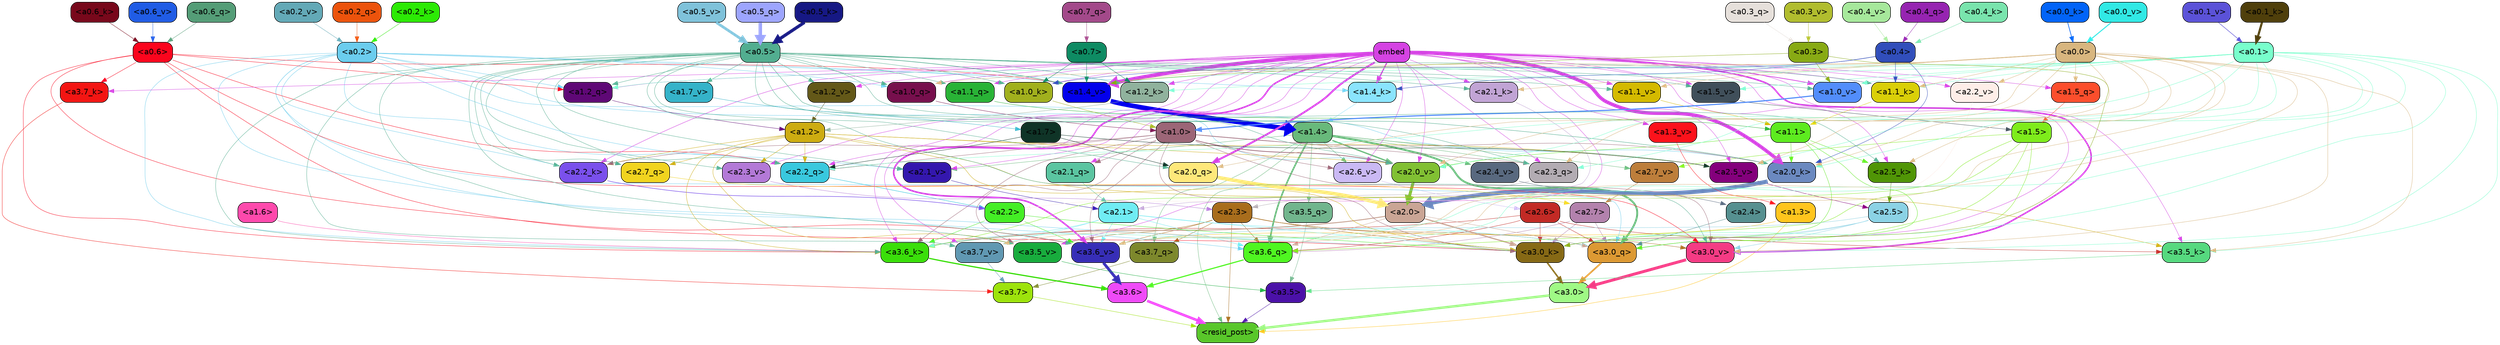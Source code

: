 strict digraph "" {
	graph [bgcolor=transparent,
		layout=dot,
		overlap=false,
		splines=true
	];
	"<a3.7>"	[color=black,
		fillcolor="#9de30c",
		fontname=Helvetica,
		shape=box,
		style="filled, rounded"];
	"<resid_post>"	[color=black,
		fillcolor="#59c72a",
		fontname=Helvetica,
		shape=box,
		style="filled, rounded"];
	"<a3.7>" -> "<resid_post>"	[color="#9de30c",
		penwidth=0.6239100098609924];
	"<a3.6>"	[color=black,
		fillcolor="#ef4af8",
		fontname=Helvetica,
		shape=box,
		style="filled, rounded"];
	"<a3.6>" -> "<resid_post>"	[color="#ef4af8",
		penwidth=4.569062113761902];
	"<a3.5>"	[color=black,
		fillcolor="#4b11a8",
		fontname=Helvetica,
		shape=box,
		style="filled, rounded"];
	"<a3.5>" -> "<resid_post>"	[color="#4b11a8",
		penwidth=0.6];
	"<a3.0>"	[color=black,
		fillcolor="#9ff985",
		fontname=Helvetica,
		shape=box,
		style="filled, rounded"];
	"<a3.0>" -> "<resid_post>"	[color="#9ff985",
		penwidth=4.283544182777405];
	"<a2.3>"	[color=black,
		fillcolor="#a86d1c",
		fontname=Helvetica,
		shape=box,
		style="filled, rounded"];
	"<a2.3>" -> "<resid_post>"	[color="#a86d1c",
		penwidth=0.6];
	"<a3.7_q>"	[color=black,
		fillcolor="#7d882c",
		fontname=Helvetica,
		shape=box,
		style="filled, rounded"];
	"<a2.3>" -> "<a3.7_q>"	[color="#a86d1c",
		penwidth=0.6];
	"<a3.6_q>"	[color=black,
		fillcolor="#4ff621",
		fontname=Helvetica,
		shape=box,
		style="filled, rounded"];
	"<a2.3>" -> "<a3.6_q>"	[color="#a86d1c",
		penwidth=0.6];
	"<a3.0_q>"	[color=black,
		fillcolor="#dc9933",
		fontname=Helvetica,
		shape=box,
		style="filled, rounded"];
	"<a2.3>" -> "<a3.0_q>"	[color="#a86d1c",
		penwidth=0.6];
	"<a3.0_k>"	[color=black,
		fillcolor="#866915",
		fontname=Helvetica,
		shape=box,
		style="filled, rounded"];
	"<a2.3>" -> "<a3.0_k>"	[color="#a86d1c",
		penwidth=0.6];
	"<a3.6_v>"	[color=black,
		fillcolor="#372eb7",
		fontname=Helvetica,
		shape=box,
		style="filled, rounded"];
	"<a2.3>" -> "<a3.6_v>"	[color="#a86d1c",
		penwidth=0.6];
	"<a3.5_v>"	[color=black,
		fillcolor="#18ac3d",
		fontname=Helvetica,
		shape=box,
		style="filled, rounded"];
	"<a2.3>" -> "<a3.5_v>"	[color="#a86d1c",
		penwidth=0.6];
	"<a3.0_v>"	[color=black,
		fillcolor="#f43b84",
		fontname=Helvetica,
		shape=box,
		style="filled, rounded"];
	"<a2.3>" -> "<a3.0_v>"	[color="#a86d1c",
		penwidth=0.6];
	"<a1.4>"	[color=black,
		fillcolor="#68b97b",
		fontname=Helvetica,
		shape=box,
		style="filled, rounded"];
	"<a1.4>" -> "<resid_post>"	[color="#68b97b",
		penwidth=0.6];
	"<a1.4>" -> "<a3.7_q>"	[color="#68b97b",
		penwidth=0.6];
	"<a1.4>" -> "<a3.6_q>"	[color="#68b97b",
		penwidth=2.7934007048606873];
	"<a3.5_q>"	[color=black,
		fillcolor="#71b58d",
		fontname=Helvetica,
		shape=box,
		style="filled, rounded"];
	"<a1.4>" -> "<a3.5_q>"	[color="#68b97b",
		penwidth=0.6];
	"<a1.4>" -> "<a3.0_q>"	[color="#68b97b",
		penwidth=3.340754985809326];
	"<a2.3_q>"	[color=black,
		fillcolor="#b3acb3",
		fontname=Helvetica,
		shape=box,
		style="filled, rounded"];
	"<a1.4>" -> "<a2.3_q>"	[color="#68b97b",
		penwidth=0.6];
	"<a2.7_v>"	[color=black,
		fillcolor="#bd7e3b",
		fontname=Helvetica,
		shape=box,
		style="filled, rounded"];
	"<a1.4>" -> "<a2.7_v>"	[color="#68b97b",
		penwidth=0.6];
	"<a2.6_v>"	[color=black,
		fillcolor="#cab9f4",
		fontname=Helvetica,
		shape=box,
		style="filled, rounded"];
	"<a1.4>" -> "<a2.6_v>"	[color="#68b97b",
		penwidth=0.6];
	"<a2.5_v>"	[color=black,
		fillcolor="#84007c",
		fontname=Helvetica,
		shape=box,
		style="filled, rounded"];
	"<a1.4>" -> "<a2.5_v>"	[color="#68b97b",
		penwidth=0.6];
	"<a2.4_v>"	[color=black,
		fillcolor="#59697f",
		fontname=Helvetica,
		shape=box,
		style="filled, rounded"];
	"<a1.4>" -> "<a2.4_v>"	[color="#68b97b",
		penwidth=0.6];
	"<a2.1_v>"	[color=black,
		fillcolor="#3417ae",
		fontname=Helvetica,
		shape=box,
		style="filled, rounded"];
	"<a1.4>" -> "<a2.1_v>"	[color="#68b97b",
		penwidth=0.6];
	"<a2.0_v>"	[color=black,
		fillcolor="#81c033",
		fontname=Helvetica,
		shape=box,
		style="filled, rounded"];
	"<a1.4>" -> "<a2.0_v>"	[color="#68b97b",
		penwidth=2.268759250640869];
	"<a1.3>"	[color=black,
		fillcolor="#ffc51d",
		fontname=Helvetica,
		shape=box,
		style="filled, rounded"];
	"<a1.3>" -> "<resid_post>"	[color="#ffc51d",
		penwidth=0.6];
	"<a1.3>" -> "<a3.6_v>"	[color="#ffc51d",
		penwidth=0.6];
	"<a3.7_q>" -> "<a3.7>"	[color="#7d882c",
		penwidth=0.6];
	"<a3.6_q>" -> "<a3.6>"	[color="#4ff621",
		penwidth=2.0347584784030914];
	"<a3.5_q>" -> "<a3.5>"	[color="#71b58d",
		penwidth=0.6];
	"<a3.0_q>" -> "<a3.0>"	[color="#dc9933",
		penwidth=2.8635367155075073];
	"<a3.7_k>"	[color=black,
		fillcolor="#f31513",
		fontname=Helvetica,
		shape=box,
		style="filled, rounded"];
	"<a3.7_k>" -> "<a3.7>"	[color="#f31513",
		penwidth=0.6];
	"<a3.6_k>"	[color=black,
		fillcolor="#3adf0a",
		fontname=Helvetica,
		shape=box,
		style="filled, rounded"];
	"<a3.6_k>" -> "<a3.6>"	[color="#3adf0a",
		penwidth=2.1760786175727844];
	"<a3.5_k>"	[color=black,
		fillcolor="#56d97f",
		fontname=Helvetica,
		shape=box,
		style="filled, rounded"];
	"<a3.5_k>" -> "<a3.5>"	[color="#56d97f",
		penwidth=0.6];
	"<a3.0_k>" -> "<a3.0>"	[color="#866915",
		penwidth=2.632905662059784];
	"<a3.7_v>"	[color=black,
		fillcolor="#6098b2",
		fontname=Helvetica,
		shape=box,
		style="filled, rounded"];
	"<a3.7_v>" -> "<a3.7>"	[color="#6098b2",
		penwidth=0.6];
	"<a3.6_v>" -> "<a3.6>"	[color="#372eb7",
		penwidth=4.981305837631226];
	"<a3.5_v>" -> "<a3.5>"	[color="#18ac3d",
		penwidth=0.6];
	"<a3.0_v>" -> "<a3.0>"	[color="#f43b84",
		penwidth=5.168330669403076];
	"<a2.7>"	[color=black,
		fillcolor="#b382ad",
		fontname=Helvetica,
		shape=box,
		style="filled, rounded"];
	"<a2.7>" -> "<a3.6_q>"	[color="#b382ad",
		penwidth=0.6];
	"<a2.7>" -> "<a3.0_q>"	[color="#b382ad",
		penwidth=0.6];
	"<a2.7>" -> "<a3.0_k>"	[color="#b382ad",
		penwidth=0.6];
	"<a2.6>"	[color=black,
		fillcolor="#c22a25",
		fontname=Helvetica,
		shape=box,
		style="filled, rounded"];
	"<a2.6>" -> "<a3.6_q>"	[color="#c22a25",
		penwidth=0.6];
	"<a2.6>" -> "<a3.0_q>"	[color="#c22a25",
		penwidth=0.6];
	"<a2.6>" -> "<a3.6_k>"	[color="#c22a25",
		penwidth=0.6];
	"<a2.6>" -> "<a3.5_k>"	[color="#c22a25",
		penwidth=0.6];
	"<a2.6>" -> "<a3.0_k>"	[color="#c22a25",
		penwidth=0.6];
	"<a2.1>"	[color=black,
		fillcolor="#70ecf3",
		fontname=Helvetica,
		shape=box,
		style="filled, rounded"];
	"<a2.1>" -> "<a3.6_q>"	[color="#70ecf3",
		penwidth=0.6];
	"<a2.1>" -> "<a3.0_q>"	[color="#70ecf3",
		penwidth=0.6];
	"<a2.1>" -> "<a3.6_k>"	[color="#70ecf3",
		penwidth=0.6];
	"<a2.1>" -> "<a3.0_k>"	[color="#70ecf3",
		penwidth=0.6];
	"<a2.1>" -> "<a3.7_v>"	[color="#70ecf3",
		penwidth=0.6];
	"<a2.1>" -> "<a3.6_v>"	[color="#70ecf3",
		penwidth=0.6];
	"<a2.0>"	[color=black,
		fillcolor="#caa595",
		fontname=Helvetica,
		shape=box,
		style="filled, rounded"];
	"<a2.0>" -> "<a3.6_q>"	[color="#caa595",
		penwidth=0.6];
	"<a2.0>" -> "<a3.0_q>"	[color="#caa595",
		penwidth=0.6];
	"<a2.0>" -> "<a3.6_k>"	[color="#caa595",
		penwidth=1.6382827460765839];
	"<a2.0>" -> "<a3.0_k>"	[color="#caa595",
		penwidth=2.161143198609352];
	"<a1.5>"	[color=black,
		fillcolor="#7eec1b",
		fontname=Helvetica,
		shape=box,
		style="filled, rounded"];
	"<a1.5>" -> "<a3.6_q>"	[color="#7eec1b",
		penwidth=0.6];
	"<a1.5>" -> "<a3.0_q>"	[color="#7eec1b",
		penwidth=0.6];
	"<a1.5>" -> "<a3.6_k>"	[color="#7eec1b",
		penwidth=0.6];
	"<a1.5>" -> "<a3.0_k>"	[color="#7eec1b",
		penwidth=0.6];
	"<a1.5>" -> "<a2.7_v>"	[color="#7eec1b",
		penwidth=0.6];
	"<a0.2>"	[color=black,
		fillcolor="#6bcdee",
		fontname=Helvetica,
		shape=box,
		style="filled, rounded"];
	"<a0.2>" -> "<a3.6_q>"	[color="#6bcdee",
		penwidth=0.6];
	"<a0.2>" -> "<a3.0_q>"	[color="#6bcdee",
		penwidth=0.6];
	"<a0.2>" -> "<a3.6_k>"	[color="#6bcdee",
		penwidth=0.6];
	"<a0.2>" -> "<a3.0_k>"	[color="#6bcdee",
		penwidth=0.6];
	"<a2.2_q>"	[color=black,
		fillcolor="#39c8de",
		fontname=Helvetica,
		shape=box,
		style="filled, rounded"];
	"<a0.2>" -> "<a2.2_q>"	[color="#6bcdee",
		penwidth=0.6];
	"<a2.2_k>"	[color=black,
		fillcolor="#7a50ec",
		fontname=Helvetica,
		shape=box,
		style="filled, rounded"];
	"<a0.2>" -> "<a2.2_k>"	[color="#6bcdee",
		penwidth=0.6];
	"<a2.0_k>"	[color=black,
		fillcolor="#6b89c0",
		fontname=Helvetica,
		shape=box,
		style="filled, rounded"];
	"<a0.2>" -> "<a2.0_k>"	[color="#6bcdee",
		penwidth=0.6];
	"<a0.2>" -> "<a2.1_v>"	[color="#6bcdee",
		penwidth=0.6];
	"<a0.2>" -> "<a2.0_v>"	[color="#6bcdee",
		penwidth=0.6];
	"<a1.2_q>"	[color=black,
		fillcolor="#5f0876",
		fontname=Helvetica,
		shape=box,
		style="filled, rounded"];
	"<a0.2>" -> "<a1.2_q>"	[color="#6bcdee",
		penwidth=0.6];
	"<a1.0_q>"	[color=black,
		fillcolor="#770f4d",
		fontname=Helvetica,
		shape=box,
		style="filled, rounded"];
	"<a0.2>" -> "<a1.0_q>"	[color="#6bcdee",
		penwidth=0.6];
	"<a1.4_k>"	[color=black,
		fillcolor="#8ae4fd",
		fontname=Helvetica,
		shape=box,
		style="filled, rounded"];
	"<a0.2>" -> "<a1.4_k>"	[color="#6bcdee",
		penwidth=0.6];
	"<a1.4_v>"	[color=black,
		fillcolor="#0300eb",
		fontname=Helvetica,
		shape=box,
		style="filled, rounded"];
	"<a0.2>" -> "<a1.4_v>"	[color="#6bcdee",
		penwidth=0.6];
	"<a2.5>"	[color=black,
		fillcolor="#8bd2e5",
		fontname=Helvetica,
		shape=box,
		style="filled, rounded"];
	"<a2.5>" -> "<a3.0_q>"	[color="#8bd2e5",
		penwidth=0.6];
	"<a2.5>" -> "<a3.0_k>"	[color="#8bd2e5",
		penwidth=0.6];
	"<a2.5>" -> "<a3.6_v>"	[color="#8bd2e5",
		penwidth=0.6];
	"<a2.5>" -> "<a3.0_v>"	[color="#8bd2e5",
		penwidth=0.6];
	"<a2.4>"	[color=black,
		fillcolor="#569090",
		fontname=Helvetica,
		shape=box,
		style="filled, rounded"];
	"<a2.4>" -> "<a3.0_q>"	[color="#569090",
		penwidth=0.6];
	"<a1.1>"	[color=black,
		fillcolor="#5deb1f",
		fontname=Helvetica,
		shape=box,
		style="filled, rounded"];
	"<a1.1>" -> "<a3.0_q>"	[color="#5deb1f",
		penwidth=0.6];
	"<a1.1>" -> "<a3.0_k>"	[color="#5deb1f",
		penwidth=0.6];
	"<a2.5_k>"	[color=black,
		fillcolor="#509506",
		fontname=Helvetica,
		shape=box,
		style="filled, rounded"];
	"<a1.1>" -> "<a2.5_k>"	[color="#5deb1f",
		penwidth=0.6];
	"<a1.1>" -> "<a2.0_k>"	[color="#5deb1f",
		penwidth=0.6];
	"<a1.1>" -> "<a2.0_v>"	[color="#5deb1f",
		penwidth=0.6];
	"<a0.6>"	[color=black,
		fillcolor="#fb051d",
		fontname=Helvetica,
		shape=box,
		style="filled, rounded"];
	"<a0.6>" -> "<a3.7_k>"	[color="#fb051d",
		penwidth=0.6];
	"<a0.6>" -> "<a3.6_k>"	[color="#fb051d",
		penwidth=0.6];
	"<a0.6>" -> "<a3.0_k>"	[color="#fb051d",
		penwidth=0.6];
	"<a0.6>" -> "<a3.6_v>"	[color="#fb051d",
		penwidth=0.6];
	"<a0.6>" -> "<a3.0_v>"	[color="#fb051d",
		penwidth=0.6];
	"<a0.6>" -> "<a2.2_q>"	[color="#fb051d",
		penwidth=0.6];
	"<a0.6>" -> "<a1.2_q>"	[color="#fb051d",
		penwidth=0.6];
	"<a0.6>" -> "<a1.4_v>"	[color="#fb051d",
		penwidth=0.6];
	embed	[color=black,
		fillcolor="#d543e3",
		fontname=Helvetica,
		shape=box,
		style="filled, rounded"];
	embed -> "<a3.7_k>"	[color="#d543e3",
		penwidth=0.6];
	embed -> "<a3.6_k>"	[color="#d543e3",
		penwidth=0.6];
	embed -> "<a3.5_k>"	[color="#d543e3",
		penwidth=0.6];
	embed -> "<a3.0_k>"	[color="#d543e3",
		penwidth=0.6];
	embed -> "<a3.7_v>"	[color="#d543e3",
		penwidth=0.6];
	embed -> "<a3.6_v>"	[color="#d543e3",
		penwidth=2.7825746536254883];
	embed -> "<a3.5_v>"	[color="#d543e3",
		penwidth=0.6];
	embed -> "<a3.0_v>"	[color="#d543e3",
		penwidth=2.6950180530548096];
	embed -> "<a2.3_q>"	[color="#d543e3",
		penwidth=0.6];
	embed -> "<a2.2_q>"	[color="#d543e3",
		penwidth=0.6];
	"<a2.1_q>"	[color=black,
		fillcolor="#5bc5a1",
		fontname=Helvetica,
		shape=box,
		style="filled, rounded"];
	embed -> "<a2.1_q>"	[color="#d543e3",
		penwidth=0.6];
	"<a2.0_q>"	[color=black,
		fillcolor="#fee87a",
		fontname=Helvetica,
		shape=box,
		style="filled, rounded"];
	embed -> "<a2.0_q>"	[color="#d543e3",
		penwidth=3.305941343307495];
	embed -> "<a2.5_k>"	[color="#d543e3",
		penwidth=0.6];
	embed -> "<a2.2_k>"	[color="#d543e3",
		penwidth=0.6698317527770996];
	"<a2.1_k>"	[color=black,
		fillcolor="#c1a4d5",
		fontname=Helvetica,
		shape=box,
		style="filled, rounded"];
	embed -> "<a2.1_k>"	[color="#d543e3",
		penwidth=0.6];
	embed -> "<a2.0_k>"	[color="#d543e3",
		penwidth=6.12570995092392];
	embed -> "<a2.6_v>"	[color="#d543e3",
		penwidth=0.6];
	embed -> "<a2.5_v>"	[color="#d543e3",
		penwidth=0.6];
	"<a2.3_v>"	[color=black,
		fillcolor="#b379d7",
		fontname=Helvetica,
		shape=box,
		style="filled, rounded"];
	embed -> "<a2.3_v>"	[color="#d543e3",
		penwidth=0.6];
	"<a2.2_v>"	[color=black,
		fillcolor="#feeee8",
		fontname=Helvetica,
		shape=box,
		style="filled, rounded"];
	embed -> "<a2.2_v>"	[color="#d543e3",
		penwidth=0.6];
	embed -> "<a2.1_v>"	[color="#d543e3",
		penwidth=0.6];
	embed -> "<a2.0_v>"	[color="#d543e3",
		penwidth=0.6];
	"<a1.5_q>"	[color=black,
		fillcolor="#fc4e2c",
		fontname=Helvetica,
		shape=box,
		style="filled, rounded"];
	embed -> "<a1.5_q>"	[color="#d543e3",
		penwidth=0.6];
	embed -> "<a1.2_q>"	[color="#d543e3",
		penwidth=0.6087074279785156];
	"<a1.1_q>"	[color=black,
		fillcolor="#29b336",
		fontname=Helvetica,
		shape=box,
		style="filled, rounded"];
	embed -> "<a1.1_q>"	[color="#d543e3",
		penwidth=0.6];
	embed -> "<a1.0_q>"	[color="#d543e3",
		penwidth=0.6];
	embed -> "<a1.4_k>"	[color="#d543e3",
		penwidth=2.1858973503112793];
	"<a1.2_k>"	[color=black,
		fillcolor="#90b29d",
		fontname=Helvetica,
		shape=box,
		style="filled, rounded"];
	embed -> "<a1.2_k>"	[color="#d543e3",
		penwidth=0.6];
	"<a1.1_k>"	[color=black,
		fillcolor="#dacf08",
		fontname=Helvetica,
		shape=box,
		style="filled, rounded"];
	embed -> "<a1.1_k>"	[color="#d543e3",
		penwidth=0.6];
	"<a1.0_k>"	[color=black,
		fillcolor="#a1b01d",
		fontname=Helvetica,
		shape=box,
		style="filled, rounded"];
	embed -> "<a1.0_k>"	[color="#d543e3",
		penwidth=0.6];
	"<a1.5_v>"	[color=black,
		fillcolor="#404f5a",
		fontname=Helvetica,
		shape=box,
		style="filled, rounded"];
	embed -> "<a1.5_v>"	[color="#d543e3",
		penwidth=0.6];
	embed -> "<a1.4_v>"	[color="#d543e3",
		penwidth=6.590077131986618];
	"<a1.3_v>"	[color=black,
		fillcolor="#fc121b",
		fontname=Helvetica,
		shape=box,
		style="filled, rounded"];
	embed -> "<a1.3_v>"	[color="#d543e3",
		penwidth=0.6];
	"<a1.2_v>"	[color=black,
		fillcolor="#635818",
		fontname=Helvetica,
		shape=box,
		style="filled, rounded"];
	embed -> "<a1.2_v>"	[color="#d543e3",
		penwidth=0.6];
	"<a1.1_v>"	[color=black,
		fillcolor="#d4ba00",
		fontname=Helvetica,
		shape=box,
		style="filled, rounded"];
	embed -> "<a1.1_v>"	[color="#d543e3",
		penwidth=0.6];
	"<a1.0_v>"	[color=black,
		fillcolor="#528dfb",
		fontname=Helvetica,
		shape=box,
		style="filled, rounded"];
	embed -> "<a1.0_v>"	[color="#d543e3",
		penwidth=1.2076449394226074];
	"<a2.2>"	[color=black,
		fillcolor="#44ee25",
		fontname=Helvetica,
		shape=box,
		style="filled, rounded"];
	"<a2.2>" -> "<a3.6_k>"	[color="#44ee25",
		penwidth=0.6];
	"<a2.2>" -> "<a3.0_k>"	[color="#44ee25",
		penwidth=0.6];
	"<a2.2>" -> "<a3.6_v>"	[color="#44ee25",
		penwidth=0.6];
	"<a1.6>"	[color=black,
		fillcolor="#fd49ac",
		fontname=Helvetica,
		shape=box,
		style="filled, rounded"];
	"<a1.6>" -> "<a3.6_k>"	[color="#fd49ac",
		penwidth=0.6];
	"<a1.2>"	[color=black,
		fillcolor="#cdac11",
		fontname=Helvetica,
		shape=box,
		style="filled, rounded"];
	"<a1.2>" -> "<a3.6_k>"	[color="#cdac11",
		penwidth=0.6];
	"<a1.2>" -> "<a3.5_k>"	[color="#cdac11",
		penwidth=0.6];
	"<a1.2>" -> "<a3.0_k>"	[color="#cdac11",
		penwidth=0.6];
	"<a1.2>" -> "<a3.5_v>"	[color="#cdac11",
		penwidth=0.6];
	"<a2.7_q>"	[color=black,
		fillcolor="#f1d41f",
		fontname=Helvetica,
		shape=box,
		style="filled, rounded"];
	"<a1.2>" -> "<a2.7_q>"	[color="#cdac11",
		penwidth=0.6];
	"<a1.2>" -> "<a2.2_q>"	[color="#cdac11",
		penwidth=0.6];
	"<a1.2>" -> "<a2.2_k>"	[color="#cdac11",
		penwidth=0.6];
	"<a1.2>" -> "<a2.5_v>"	[color="#cdac11",
		penwidth=0.6];
	"<a1.2>" -> "<a2.3_v>"	[color="#cdac11",
		penwidth=0.6];
	"<a1.2>" -> "<a2.0_v>"	[color="#cdac11",
		penwidth=0.6];
	"<a1.0>"	[color=black,
		fillcolor="#9c6677",
		fontname=Helvetica,
		shape=box,
		style="filled, rounded"];
	"<a1.0>" -> "<a3.6_k>"	[color="#9c6677",
		penwidth=0.6];
	"<a1.0>" -> "<a3.0_k>"	[color="#9c6677",
		penwidth=0.6];
	"<a1.0>" -> "<a3.6_v>"	[color="#9c6677",
		penwidth=0.6];
	"<a1.0>" -> "<a3.5_v>"	[color="#9c6677",
		penwidth=0.6];
	"<a1.0>" -> "<a3.0_v>"	[color="#9c6677",
		penwidth=0.6];
	"<a1.0>" -> "<a2.3_q>"	[color="#9c6677",
		penwidth=0.6];
	"<a1.0>" -> "<a2.2_q>"	[color="#9c6677",
		penwidth=0.6];
	"<a1.0>" -> "<a2.1_q>"	[color="#9c6677",
		penwidth=0.6];
	"<a1.0>" -> "<a2.2_k>"	[color="#9c6677",
		penwidth=0.6];
	"<a1.0>" -> "<a2.0_k>"	[color="#9c6677",
		penwidth=0.6];
	"<a1.0>" -> "<a2.6_v>"	[color="#9c6677",
		penwidth=0.6];
	"<a1.0>" -> "<a2.0_v>"	[color="#9c6677",
		penwidth=1.2213096618652344];
	"<a0.5>"	[color=black,
		fillcolor="#52ae90",
		fontname=Helvetica,
		shape=box,
		style="filled, rounded"];
	"<a0.5>" -> "<a3.6_k>"	[color="#52ae90",
		penwidth=0.6];
	"<a0.5>" -> "<a3.7_v>"	[color="#52ae90",
		penwidth=0.6];
	"<a0.5>" -> "<a3.6_v>"	[color="#52ae90",
		penwidth=0.6];
	"<a0.5>" -> "<a3.5_v>"	[color="#52ae90",
		penwidth=0.6];
	"<a0.5>" -> "<a3.0_v>"	[color="#52ae90",
		penwidth=0.6];
	"<a0.5>" -> "<a2.7_q>"	[color="#52ae90",
		penwidth=0.6];
	"<a0.5>" -> "<a2.3_q>"	[color="#52ae90",
		penwidth=0.6];
	"<a0.5>" -> "<a2.2_q>"	[color="#52ae90",
		penwidth=0.6];
	"<a0.5>" -> "<a2.0_q>"	[color="#52ae90",
		penwidth=0.6];
	"<a0.5>" -> "<a2.5_k>"	[color="#52ae90",
		penwidth=0.6];
	"<a0.5>" -> "<a2.2_k>"	[color="#52ae90",
		penwidth=0.6];
	"<a0.5>" -> "<a2.1_k>"	[color="#52ae90",
		penwidth=0.6];
	"<a0.5>" -> "<a2.0_k>"	[color="#52ae90",
		penwidth=0.6900839805603027];
	"<a0.5>" -> "<a2.3_v>"	[color="#52ae90",
		penwidth=0.6];
	"<a0.5>" -> "<a2.1_v>"	[color="#52ae90",
		penwidth=0.6];
	"<a0.5>" -> "<a2.0_v>"	[color="#52ae90",
		penwidth=0.6];
	"<a0.5>" -> "<a1.2_q>"	[color="#52ae90",
		penwidth=0.6];
	"<a0.5>" -> "<a1.1_q>"	[color="#52ae90",
		penwidth=0.6];
	"<a0.5>" -> "<a1.0_q>"	[color="#52ae90",
		penwidth=0.6];
	"<a0.5>" -> "<a1.2_k>"	[color="#52ae90",
		penwidth=0.6];
	"<a0.5>" -> "<a1.1_k>"	[color="#52ae90",
		penwidth=0.6];
	"<a0.5>" -> "<a1.0_k>"	[color="#52ae90",
		penwidth=0.6];
	"<a1.7_v>"	[color=black,
		fillcolor="#35b3c9",
		fontname=Helvetica,
		shape=box,
		style="filled, rounded"];
	"<a0.5>" -> "<a1.7_v>"	[color="#52ae90",
		penwidth=0.6];
	"<a0.5>" -> "<a1.5_v>"	[color="#52ae90",
		penwidth=0.6];
	"<a0.5>" -> "<a1.4_v>"	[color="#52ae90",
		penwidth=0.9985027313232422];
	"<a0.5>" -> "<a1.2_v>"	[color="#52ae90",
		penwidth=0.6];
	"<a0.5>" -> "<a1.1_v>"	[color="#52ae90",
		penwidth=0.6];
	"<a0.5>" -> "<a1.0_v>"	[color="#52ae90",
		penwidth=0.6];
	"<a0.1>"	[color=black,
		fillcolor="#78fecc",
		fontname=Helvetica,
		shape=box,
		style="filled, rounded"];
	"<a0.1>" -> "<a3.6_k>"	[color="#78fecc",
		penwidth=0.6];
	"<a0.1>" -> "<a3.5_k>"	[color="#78fecc",
		penwidth=0.6];
	"<a0.1>" -> "<a3.0_k>"	[color="#78fecc",
		penwidth=0.6];
	"<a0.1>" -> "<a3.6_v>"	[color="#78fecc",
		penwidth=0.6];
	"<a0.1>" -> "<a3.0_v>"	[color="#78fecc",
		penwidth=0.6];
	"<a0.1>" -> "<a2.3_q>"	[color="#78fecc",
		penwidth=0.6];
	"<a0.1>" -> "<a2.2_q>"	[color="#78fecc",
		penwidth=0.6];
	"<a0.1>" -> "<a2.0_k>"	[color="#78fecc",
		penwidth=0.6];
	"<a0.1>" -> "<a2.5_v>"	[color="#78fecc",
		penwidth=0.6];
	"<a0.1>" -> "<a2.0_v>"	[color="#78fecc",
		penwidth=0.6];
	"<a0.1>" -> "<a1.2_q>"	[color="#78fecc",
		penwidth=0.6218185424804688];
	"<a0.1>" -> "<a1.2_k>"	[color="#78fecc",
		penwidth=0.6];
	"<a0.1>" -> "<a1.1_k>"	[color="#78fecc",
		penwidth=0.6];
	"<a0.1>" -> "<a1.5_v>"	[color="#78fecc",
		penwidth=0.6];
	"<a0.1>" -> "<a1.4_v>"	[color="#78fecc",
		penwidth=0.6];
	"<a0.1>" -> "<a1.0_v>"	[color="#78fecc",
		penwidth=0.6];
	"<a0.0>"	[color=black,
		fillcolor="#d8b67f",
		fontname=Helvetica,
		shape=box,
		style="filled, rounded"];
	"<a0.0>" -> "<a3.5_k>"	[color="#d8b67f",
		penwidth=0.6];
	"<a0.0>" -> "<a3.7_v>"	[color="#d8b67f",
		penwidth=0.6];
	"<a0.0>" -> "<a3.6_v>"	[color="#d8b67f",
		penwidth=0.6];
	"<a0.0>" -> "<a3.0_v>"	[color="#d8b67f",
		penwidth=0.6];
	"<a0.0>" -> "<a2.3_q>"	[color="#d8b67f",
		penwidth=0.6];
	"<a0.0>" -> "<a2.0_q>"	[color="#d8b67f",
		penwidth=0.6];
	"<a0.0>" -> "<a2.5_k>"	[color="#d8b67f",
		penwidth=0.6];
	"<a0.0>" -> "<a2.1_k>"	[color="#d8b67f",
		penwidth=0.6];
	"<a0.0>" -> "<a2.0_k>"	[color="#d8b67f",
		penwidth=0.6];
	"<a0.0>" -> "<a2.5_v>"	[color="#d8b67f",
		penwidth=0.6];
	"<a0.0>" -> "<a2.2_v>"	[color="#d8b67f",
		penwidth=0.6];
	"<a0.0>" -> "<a2.0_v>"	[color="#d8b67f",
		penwidth=0.6];
	"<a0.0>" -> "<a1.5_q>"	[color="#d8b67f",
		penwidth=0.6];
	"<a0.0>" -> "<a1.0_q>"	[color="#d8b67f",
		penwidth=0.6];
	"<a0.0>" -> "<a1.1_k>"	[color="#d8b67f",
		penwidth=0.6];
	"<a0.0>" -> "<a1.4_v>"	[color="#d8b67f",
		penwidth=0.6];
	"<a0.0>" -> "<a1.1_v>"	[color="#d8b67f",
		penwidth=0.6];
	"<a0.3>"	[color=black,
		fillcolor="#88aa14",
		fontname=Helvetica,
		shape=box,
		style="filled, rounded"];
	"<a0.3>" -> "<a3.0_k>"	[color="#88aa14",
		penwidth=0.6];
	"<a0.3>" -> "<a1.4_v>"	[color="#88aa14",
		penwidth=0.6];
	"<a0.3>" -> "<a1.0_v>"	[color="#88aa14",
		penwidth=0.6];
	"<a2.7_q>" -> "<a2.7>"	[color="#f1d41f",
		penwidth=0.6];
	"<a2.3_q>" -> "<a2.3>"	[color="#b3acb3",
		penwidth=0.6];
	"<a2.2_q>" -> "<a2.2>"	[color="#39c8de",
		penwidth=0.7553567886352539];
	"<a2.1_q>" -> "<a2.1>"	[color="#5bc5a1",
		penwidth=0.6];
	"<a2.0_q>" -> "<a2.0>"	[color="#fee87a",
		penwidth=6.256794691085815];
	"<a2.5_k>" -> "<a2.5>"	[color="#509506",
		penwidth=0.6];
	"<a2.2_k>" -> "<a2.2>"	[color="#7a50ec",
		penwidth=0.8854708671569824];
	"<a2.1_k>" -> "<a2.1>"	[color="#c1a4d5",
		penwidth=0.6];
	"<a2.0_k>" -> "<a2.0>"	[color="#6b89c0",
		penwidth=7.231504917144775];
	"<a2.7_v>" -> "<a2.7>"	[color="#bd7e3b",
		penwidth=0.6];
	"<a2.6_v>" -> "<a2.6>"	[color="#cab9f4",
		penwidth=0.6];
	"<a2.5_v>" -> "<a2.5>"	[color="#84007c",
		penwidth=0.6];
	"<a2.4_v>" -> "<a2.4>"	[color="#59697f",
		penwidth=0.6];
	"<a2.3_v>" -> "<a2.3>"	[color="#b379d7",
		penwidth=0.6];
	"<a2.2_v>" -> "<a2.2>"	[color="#feeee8",
		penwidth=0.6];
	"<a2.1_v>" -> "<a2.1>"	[color="#3417ae",
		penwidth=0.6];
	"<a2.0_v>" -> "<a2.0>"	[color="#81c033",
		penwidth=5.231471925973892];
	"<a1.7>"	[color=black,
		fillcolor="#0f3427",
		fontname=Helvetica,
		shape=box,
		style="filled, rounded"];
	"<a1.7>" -> "<a2.2_q>"	[color="#0f3427",
		penwidth=0.6];
	"<a1.7>" -> "<a2.0_q>"	[color="#0f3427",
		penwidth=0.6];
	"<a1.7>" -> "<a2.5_v>"	[color="#0f3427",
		penwidth=0.6];
	"<a0.4>"	[color=black,
		fillcolor="#314ebb",
		fontname=Helvetica,
		shape=box,
		style="filled, rounded"];
	"<a0.4>" -> "<a2.0_k>"	[color="#314ebb",
		penwidth=0.6];
	"<a0.4>" -> "<a1.4_k>"	[color="#314ebb",
		penwidth=0.6];
	"<a0.4>" -> "<a1.1_k>"	[color="#314ebb",
		penwidth=0.6];
	"<a0.4>" -> "<a1.0_k>"	[color="#314ebb",
		penwidth=0.6];
	"<a1.5_q>" -> "<a1.5>"	[color="#fc4e2c",
		penwidth=0.6];
	"<a1.2_q>" -> "<a1.2>"	[color="#5f0876",
		penwidth=0.6];
	"<a1.1_q>" -> "<a1.1>"	[color="#29b336",
		penwidth=0.6];
	"<a1.0_q>" -> "<a1.0>"	[color="#770f4d",
		penwidth=0.6];
	"<a1.4_k>" -> "<a1.4>"	[color="#8ae4fd",
		penwidth=0.6];
	"<a1.2_k>" -> "<a1.2>"	[color="#90b29d",
		penwidth=0.6];
	"<a1.1_k>" -> "<a1.1>"	[color="#dacf08",
		penwidth=0.6];
	"<a1.0_k>" -> "<a1.0>"	[color="#a1b01d",
		penwidth=0.6];
	"<a1.7_v>" -> "<a1.7>"	[color="#35b3c9",
		penwidth=0.6];
	"<a1.5_v>" -> "<a1.5>"	[color="#404f5a",
		penwidth=0.6];
	"<a1.4_v>" -> "<a1.4>"	[color="#0300eb",
		penwidth=8.36684274673462];
	"<a1.3_v>" -> "<a1.3>"	[color="#fc121b",
		penwidth=0.6];
	"<a1.2_v>" -> "<a1.2>"	[color="#635818",
		penwidth=0.6];
	"<a1.1_v>" -> "<a1.1>"	[color="#d4ba00",
		penwidth=0.6];
	"<a1.0_v>" -> "<a1.0>"	[color="#528dfb",
		penwidth=1.9665732383728027];
	"<a0.7>"	[color=black,
		fillcolor="#0e8b63",
		fontname=Helvetica,
		shape=box,
		style="filled, rounded"];
	"<a0.7>" -> "<a1.2_k>"	[color="#0e8b63",
		penwidth=0.6];
	"<a0.7>" -> "<a1.0_k>"	[color="#0e8b63",
		penwidth=0.6];
	"<a0.7>" -> "<a1.4_v>"	[color="#0e8b63",
		penwidth=0.6];
	"<a0.7_q>"	[color=black,
		fillcolor="#a3498a",
		fontname=Helvetica,
		shape=box,
		style="filled, rounded"];
	"<a0.7_q>" -> "<a0.7>"	[color="#a3498a",
		penwidth=0.6];
	"<a0.6_q>"	[color=black,
		fillcolor="#549d77",
		fontname=Helvetica,
		shape=box,
		style="filled, rounded"];
	"<a0.6_q>" -> "<a0.6>"	[color="#549d77",
		penwidth=0.6];
	"<a0.5_q>"	[color=black,
		fillcolor="#9da5fe",
		fontname=Helvetica,
		shape=box,
		style="filled, rounded"];
	"<a0.5_q>" -> "<a0.5>"	[color="#9da5fe",
		penwidth=6.156635046005249];
	"<a0.4_q>"	[color=black,
		fillcolor="#9624b1",
		fontname=Helvetica,
		shape=box,
		style="filled, rounded"];
	"<a0.4_q>" -> "<a0.4>"	[color="#9624b1",
		penwidth=0.6];
	"<a0.3_q>"	[color=black,
		fillcolor="#e6e0db",
		fontname=Helvetica,
		shape=box,
		style="filled, rounded"];
	"<a0.3_q>" -> "<a0.3>"	[color="#e6e0db",
		penwidth=0.6];
	"<a0.2_q>"	[color=black,
		fillcolor="#ec530c",
		fontname=Helvetica,
		shape=box,
		style="filled, rounded"];
	"<a0.2_q>" -> "<a0.2>"	[color="#ec530c",
		penwidth=0.6];
	"<a0.6_k>"	[color=black,
		fillcolor="#78081b",
		fontname=Helvetica,
		shape=box,
		style="filled, rounded"];
	"<a0.6_k>" -> "<a0.6>"	[color="#78081b",
		penwidth=0.6];
	"<a0.5_k>"	[color=black,
		fillcolor="#161884",
		fontname=Helvetica,
		shape=box,
		style="filled, rounded"];
	"<a0.5_k>" -> "<a0.5>"	[color="#161884",
		penwidth=5.603226900100708];
	"<a0.4_k>"	[color=black,
		fillcolor="#79e4ad",
		fontname=Helvetica,
		shape=box,
		style="filled, rounded"];
	"<a0.4_k>" -> "<a0.4>"	[color="#79e4ad",
		penwidth=0.6];
	"<a0.2_k>"	[color=black,
		fillcolor="#2cea05",
		fontname=Helvetica,
		shape=box,
		style="filled, rounded"];
	"<a0.2_k>" -> "<a0.2>"	[color="#2cea05",
		penwidth=0.6];
	"<a0.1_k>"	[color=black,
		fillcolor="#4f3f0b",
		fontname=Helvetica,
		shape=box,
		style="filled, rounded"];
	"<a0.1_k>" -> "<a0.1>"	[color="#4f3f0b",
		penwidth=3.7429747581481934];
	"<a0.0_k>"	[color=black,
		fillcolor="#0264f8",
		fontname=Helvetica,
		shape=box,
		style="filled, rounded"];
	"<a0.0_k>" -> "<a0.0>"	[color="#0264f8",
		penwidth=1.106727123260498];
	"<a0.6_v>"	[color=black,
		fillcolor="#205ce5",
		fontname=Helvetica,
		shape=box,
		style="filled, rounded"];
	"<a0.6_v>" -> "<a0.6>"	[color="#205ce5",
		penwidth=0.6];
	"<a0.5_v>"	[color=black,
		fillcolor="#7fc2da",
		fontname=Helvetica,
		shape=box,
		style="filled, rounded"];
	"<a0.5_v>" -> "<a0.5>"	[color="#7fc2da",
		penwidth=4.667354106903076];
	"<a0.4_v>"	[color=black,
		fillcolor="#a6e89b",
		fontname=Helvetica,
		shape=box,
		style="filled, rounded"];
	"<a0.4_v>" -> "<a0.4>"	[color="#a6e89b",
		penwidth=0.6];
	"<a0.3_v>"	[color=black,
		fillcolor="#b1bd2e",
		fontname=Helvetica,
		shape=box,
		style="filled, rounded"];
	"<a0.3_v>" -> "<a0.3>"	[color="#b1bd2e",
		penwidth=0.6];
	"<a0.2_v>"	[color=black,
		fillcolor="#63a9b7",
		fontname=Helvetica,
		shape=box,
		style="filled, rounded"];
	"<a0.2_v>" -> "<a0.2>"	[color="#63a9b7",
		penwidth=0.6];
	"<a0.1_v>"	[color=black,
		fillcolor="#5b52d8",
		fontname=Helvetica,
		shape=box,
		style="filled, rounded"];
	"<a0.1_v>" -> "<a0.1>"	[color="#5b52d8",
		penwidth=0.8298110961914062];
	"<a0.0_v>"	[color=black,
		fillcolor="#31e9e5",
		fontname=Helvetica,
		shape=box,
		style="filled, rounded"];
	"<a0.0_v>" -> "<a0.0>"	[color="#31e9e5",
		penwidth=1.7084956169128418];
}
